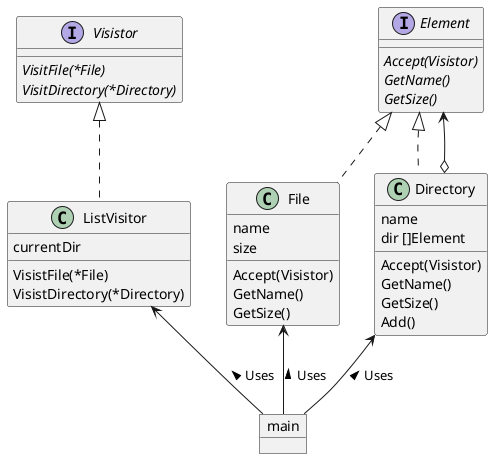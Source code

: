 @startuml
'https://plantuml.com/class-diagram

object main
interface Visistor {
    {abstract}VisitFile(*File)
    {abstract}VisitDirectory(*Directory)
}
class ListVisitor {
    currentDir
    VisistFile(*File)
    VisistDirectory(*Directory)
}
interface Element {
    {abstract}Accept(Visistor)
    {abstract}GetName()
    {abstract}GetSize()
}
class File {
    name
    size
    Accept(Visistor)
    GetName()
    GetSize()
}
class Directory {
    name
    dir []Element
    Accept(Visistor)
    GetName()
    GetSize()
    Add()
}


Visistor <|.. ListVisitor
ListVisitor <-- main: Uses <
Element <|.. File
Element <|.. Directory
Element <--o Directory
File <-- main: Uses <
Directory <-- main: Uses <

@enduml